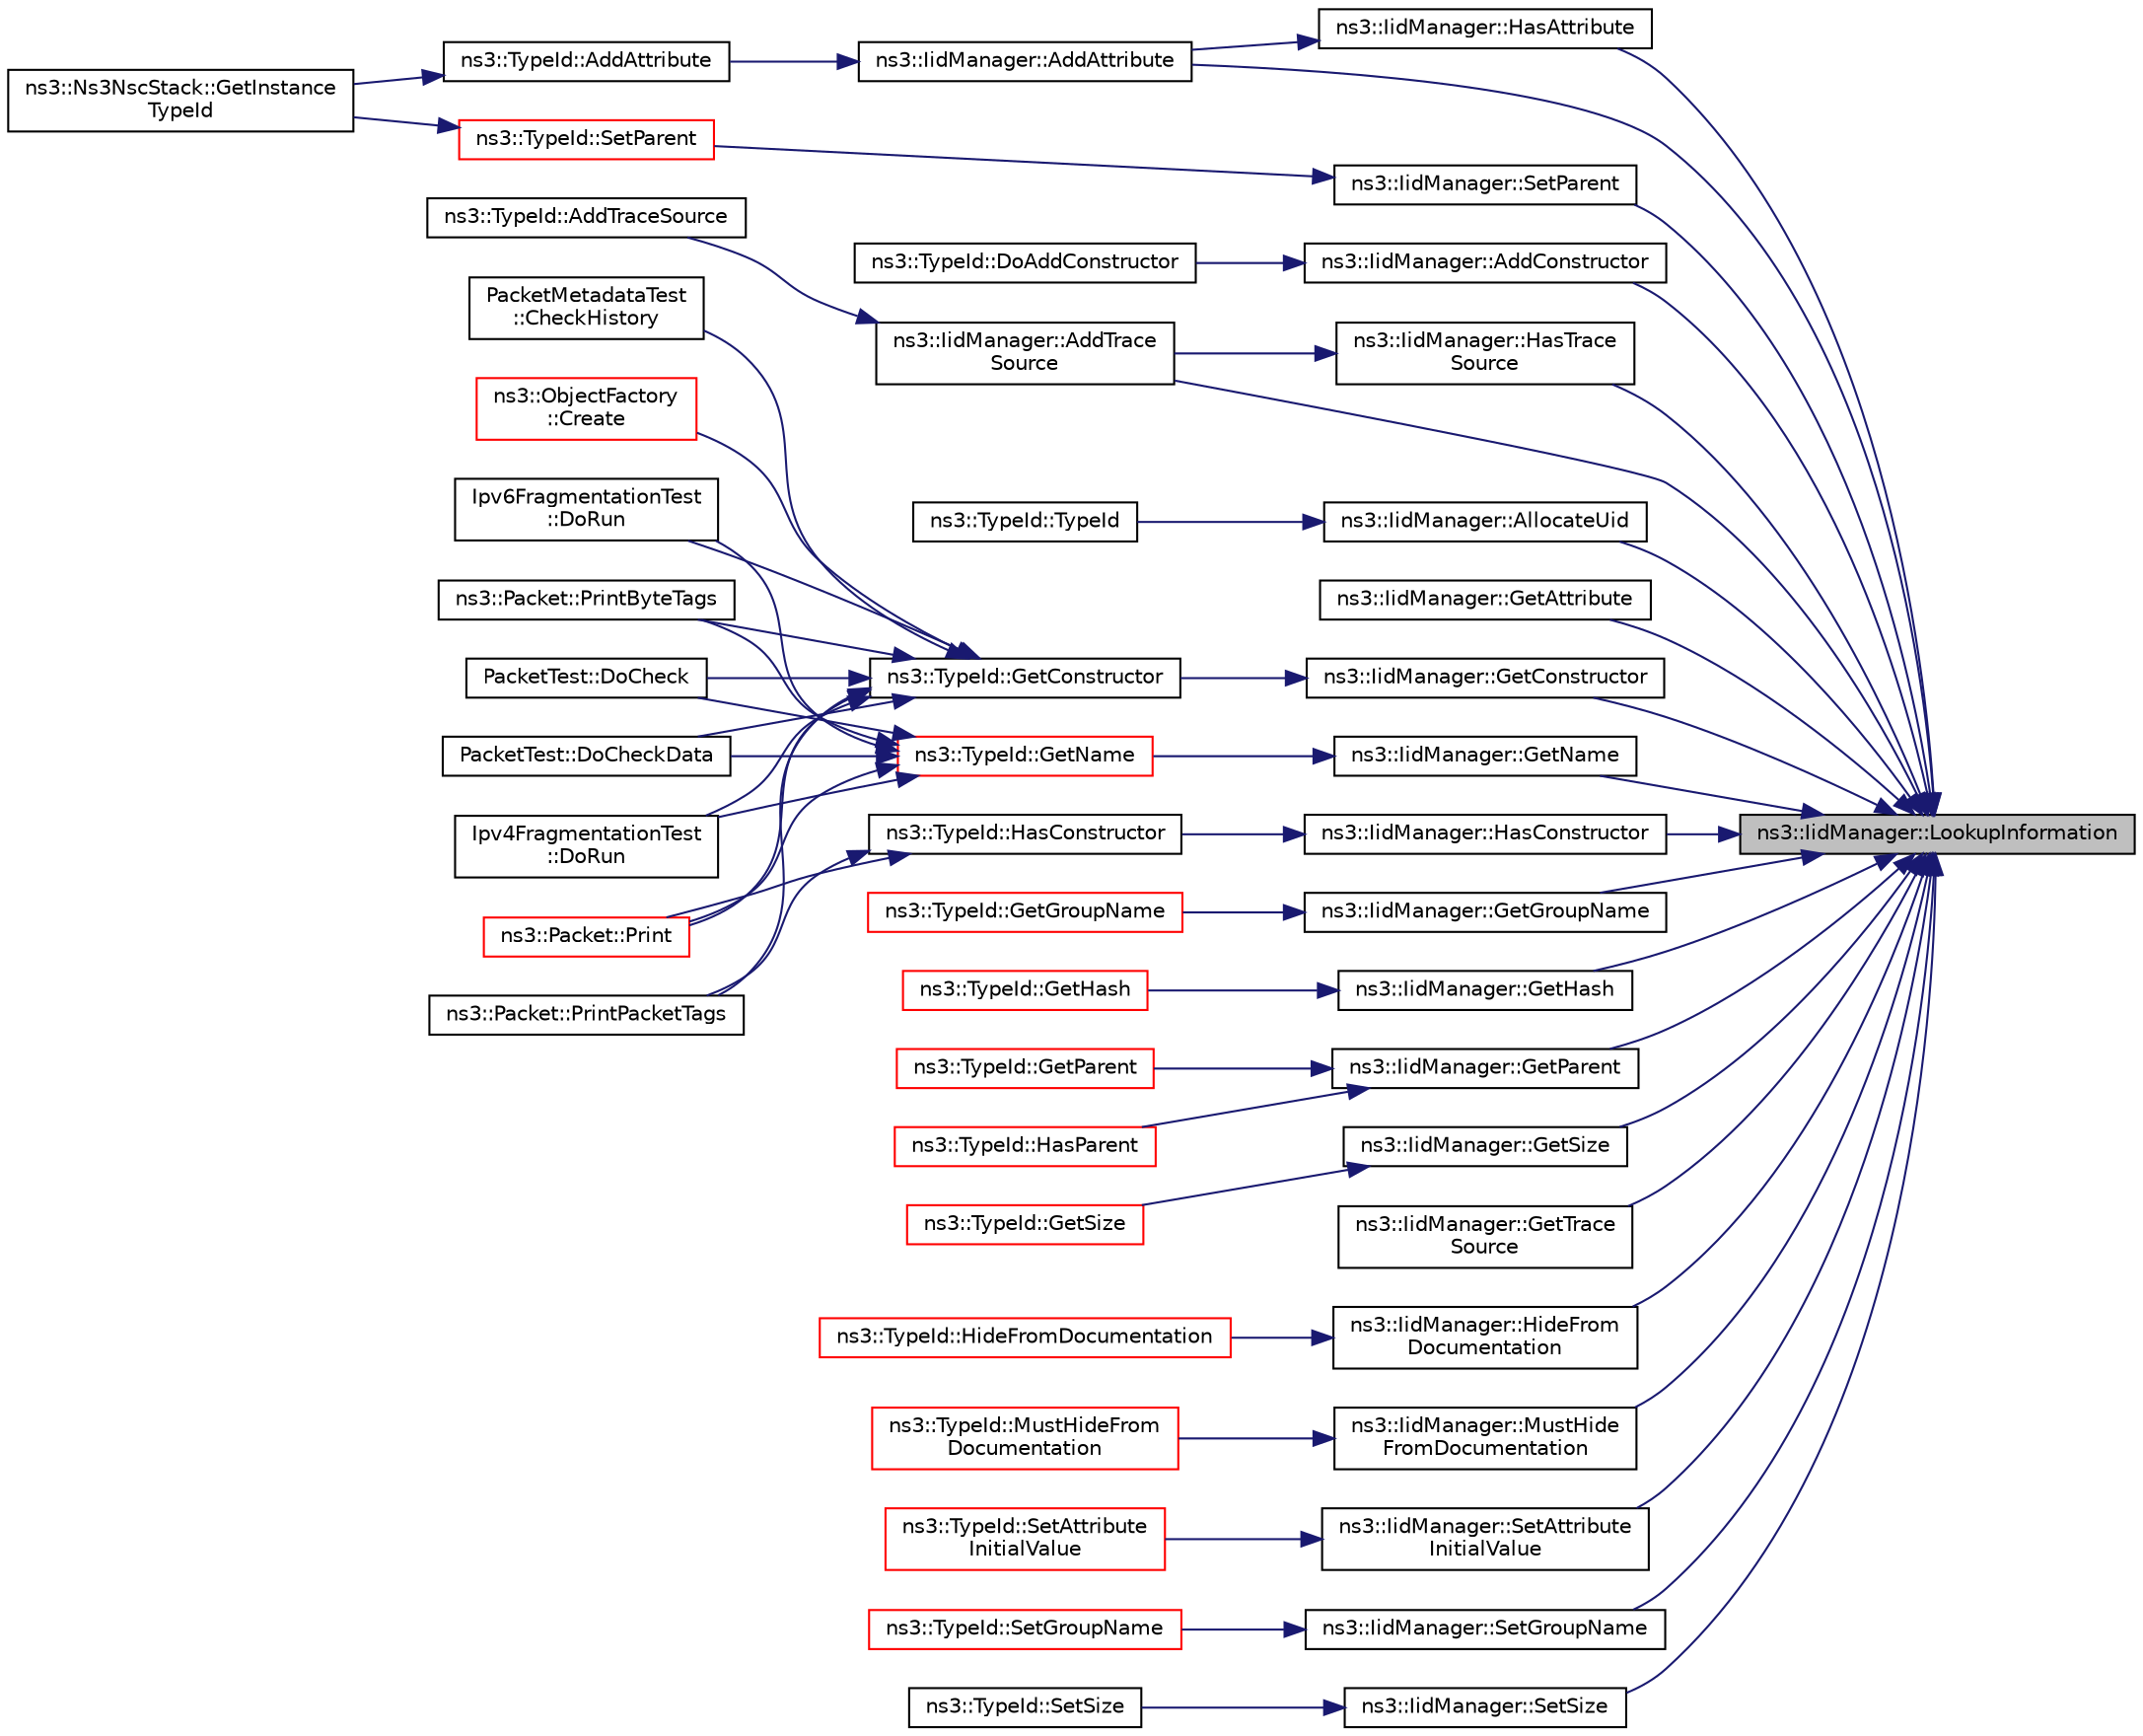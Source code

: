 digraph "ns3::IidManager::LookupInformation"
{
 // LATEX_PDF_SIZE
  edge [fontname="Helvetica",fontsize="10",labelfontname="Helvetica",labelfontsize="10"];
  node [fontname="Helvetica",fontsize="10",shape=record];
  rankdir="RL";
  Node1 [label="ns3::IidManager::LookupInformation",height=0.2,width=0.4,color="black", fillcolor="grey75", style="filled", fontcolor="black",tooltip="Retrieve the information record for a type."];
  Node1 -> Node2 [dir="back",color="midnightblue",fontsize="10",style="solid",fontname="Helvetica"];
  Node2 [label="ns3::IidManager::AddAttribute",height=0.2,width=0.4,color="black", fillcolor="white", style="filled",URL="$classns3_1_1_iid_manager.html#adc2f2efdd19361885c09082cca33454f",tooltip="Record a new attribute in a type id."];
  Node2 -> Node3 [dir="back",color="midnightblue",fontsize="10",style="solid",fontname="Helvetica"];
  Node3 [label="ns3::TypeId::AddAttribute",height=0.2,width=0.4,color="black", fillcolor="white", style="filled",URL="$classns3_1_1_type_id.html#ad991df734fa67dacec701fe35b58c83b",tooltip="Record in this TypeId the fact that a new attribute exists."];
  Node3 -> Node4 [dir="back",color="midnightblue",fontsize="10",style="solid",fontname="Helvetica"];
  Node4 [label="ns3::Ns3NscStack::GetInstance\lTypeId",height=0.2,width=0.4,color="black", fillcolor="white", style="filled",URL="$classns3_1_1_ns3_nsc_stack.html#a30539dfb514195745465a3db164caf81",tooltip="Get the most derived TypeId for this Object."];
  Node1 -> Node5 [dir="back",color="midnightblue",fontsize="10",style="solid",fontname="Helvetica"];
  Node5 [label="ns3::IidManager::AddConstructor",height=0.2,width=0.4,color="black", fillcolor="white", style="filled",URL="$classns3_1_1_iid_manager.html#a6073021a59ff1150ab155230c52c5b98",tooltip="Add a constructor Callback to this type id."];
  Node5 -> Node6 [dir="back",color="midnightblue",fontsize="10",style="solid",fontname="Helvetica"];
  Node6 [label="ns3::TypeId::DoAddConstructor",height=0.2,width=0.4,color="black", fillcolor="white", style="filled",URL="$classns3_1_1_type_id.html#aff073e36c2bf066811b30f6db69fe2ba",tooltip="Implementation for AddConstructor()."];
  Node1 -> Node7 [dir="back",color="midnightblue",fontsize="10",style="solid",fontname="Helvetica"];
  Node7 [label="ns3::IidManager::AddTrace\lSource",height=0.2,width=0.4,color="black", fillcolor="white", style="filled",URL="$classns3_1_1_iid_manager.html#af259066883724bcdd6f62a15596c1053",tooltip="Record a new TraceSource."];
  Node7 -> Node8 [dir="back",color="midnightblue",fontsize="10",style="solid",fontname="Helvetica"];
  Node8 [label="ns3::TypeId::AddTraceSource",height=0.2,width=0.4,color="black", fillcolor="white", style="filled",URL="$classns3_1_1_type_id.html#a2aaf2918009ddd0ca687b55b91f7a9b2",tooltip="Record a new TraceSource."];
  Node1 -> Node9 [dir="back",color="midnightblue",fontsize="10",style="solid",fontname="Helvetica"];
  Node9 [label="ns3::IidManager::AllocateUid",height=0.2,width=0.4,color="black", fillcolor="white", style="filled",URL="$classns3_1_1_iid_manager.html#adc03a8e984e092e5981e697818509233",tooltip="Create a new unique type id."];
  Node9 -> Node10 [dir="back",color="midnightblue",fontsize="10",style="solid",fontname="Helvetica"];
  Node10 [label="ns3::TypeId::TypeId",height=0.2,width=0.4,color="black", fillcolor="white", style="filled",URL="$classns3_1_1_type_id.html#afe8fa6bf1936d3ff19395f495bb0da61",tooltip="Constructor."];
  Node1 -> Node11 [dir="back",color="midnightblue",fontsize="10",style="solid",fontname="Helvetica"];
  Node11 [label="ns3::IidManager::GetAttribute",height=0.2,width=0.4,color="black", fillcolor="white", style="filled",URL="$classns3_1_1_iid_manager.html#a85f37eb6bcce6a93717fe05504e92692",tooltip="Get Attribute information by index."];
  Node1 -> Node12 [dir="back",color="midnightblue",fontsize="10",style="solid",fontname="Helvetica"];
  Node12 [label="ns3::IidManager::GetConstructor",height=0.2,width=0.4,color="black", fillcolor="white", style="filled",URL="$classns3_1_1_iid_manager.html#a5222ca2d43248c46812b39b993eb2e08",tooltip="Get the constructor Callback of a type id."];
  Node12 -> Node13 [dir="back",color="midnightblue",fontsize="10",style="solid",fontname="Helvetica"];
  Node13 [label="ns3::TypeId::GetConstructor",height=0.2,width=0.4,color="black", fillcolor="white", style="filled",URL="$classns3_1_1_type_id.html#a66b2628edf921fc88945ec8a8f3a1683",tooltip="Get the constructor callback."];
  Node13 -> Node14 [dir="back",color="midnightblue",fontsize="10",style="solid",fontname="Helvetica"];
  Node14 [label="PacketMetadataTest\l::CheckHistory",height=0.2,width=0.4,color="black", fillcolor="white", style="filled",URL="$class_packet_metadata_test.html#a22fae7ba6557ced42238625fc0ccc623",tooltip="Checks the packet header and trailer history."];
  Node13 -> Node15 [dir="back",color="midnightblue",fontsize="10",style="solid",fontname="Helvetica"];
  Node15 [label="ns3::ObjectFactory\l::Create",height=0.2,width=0.4,color="red", fillcolor="white", style="filled",URL="$classns3_1_1_object_factory.html#a52eda277f4aaab54266134ba48102ad7",tooltip="Create an Object instance of the configured TypeId."];
  Node13 -> Node2518 [dir="back",color="midnightblue",fontsize="10",style="solid",fontname="Helvetica"];
  Node2518 [label="PacketTest::DoCheck",height=0.2,width=0.4,color="black", fillcolor="white", style="filled",URL="$class_packet_test.html#a8bfedb5c3b60f014e305a87701e73797",tooltip="Checks the packet."];
  Node13 -> Node2519 [dir="back",color="midnightblue",fontsize="10",style="solid",fontname="Helvetica"];
  Node2519 [label="PacketTest::DoCheckData",height=0.2,width=0.4,color="black", fillcolor="white", style="filled",URL="$class_packet_test.html#a465a59af7738ee55076b0a10a66016b4",tooltip=" "];
  Node13 -> Node2462 [dir="back",color="midnightblue",fontsize="10",style="solid",fontname="Helvetica"];
  Node2462 [label="Ipv4FragmentationTest\l::DoRun",height=0.2,width=0.4,color="black", fillcolor="white", style="filled",URL="$class_ipv4_fragmentation_test.html#abe15a9d41a354bd95bf8c0b1622a54cb",tooltip="Implementation to actually run this TestCase."];
  Node13 -> Node767 [dir="back",color="midnightblue",fontsize="10",style="solid",fontname="Helvetica"];
  Node767 [label="Ipv6FragmentationTest\l::DoRun",height=0.2,width=0.4,color="black", fillcolor="white", style="filled",URL="$class_ipv6_fragmentation_test.html#a83bd2f74ceac188b83cfb604a90c7b7b",tooltip="Implementation to actually run this TestCase."];
  Node13 -> Node2520 [dir="back",color="midnightblue",fontsize="10",style="solid",fontname="Helvetica"];
  Node2520 [label="ns3::Packet::Print",height=0.2,width=0.4,color="red", fillcolor="white", style="filled",URL="$classns3_1_1_packet.html#ad25486a838ac04533c83ff600d84546f",tooltip="Print the packet contents."];
  Node13 -> Node2532 [dir="back",color="midnightblue",fontsize="10",style="solid",fontname="Helvetica"];
  Node2532 [label="ns3::Packet::PrintByteTags",height=0.2,width=0.4,color="black", fillcolor="white", style="filled",URL="$classns3_1_1_packet.html#a3c6a3e2089f1f970ddf7405fa6c9703d",tooltip="Iterate over the byte tags present in this packet, and invoke the Print method of each tag stored in ..."];
  Node13 -> Node2533 [dir="back",color="midnightblue",fontsize="10",style="solid",fontname="Helvetica"];
  Node2533 [label="ns3::Packet::PrintPacketTags",height=0.2,width=0.4,color="black", fillcolor="white", style="filled",URL="$classns3_1_1_packet.html#a8e8b15173e2ce3e2c4618d08baef57d6",tooltip="Print the list of packet tags."];
  Node1 -> Node2534 [dir="back",color="midnightblue",fontsize="10",style="solid",fontname="Helvetica"];
  Node2534 [label="ns3::IidManager::GetGroupName",height=0.2,width=0.4,color="black", fillcolor="white", style="filled",URL="$classns3_1_1_iid_manager.html#a47c8fffff67a31242bd3f0e3947e1c3a",tooltip="Get the group name of a type id."];
  Node2534 -> Node2535 [dir="back",color="midnightblue",fontsize="10",style="solid",fontname="Helvetica"];
  Node2535 [label="ns3::TypeId::GetGroupName",height=0.2,width=0.4,color="red", fillcolor="white", style="filled",URL="$classns3_1_1_type_id.html#a81107943f20ca7c4cfac19bf296d8ab0",tooltip="Get the group name."];
  Node1 -> Node2541 [dir="back",color="midnightblue",fontsize="10",style="solid",fontname="Helvetica"];
  Node2541 [label="ns3::IidManager::GetHash",height=0.2,width=0.4,color="black", fillcolor="white", style="filled",URL="$classns3_1_1_iid_manager.html#a17aee13f4530a7bcf47fb121fd881bd7",tooltip="Get the hash of a type id."];
  Node2541 -> Node2542 [dir="back",color="midnightblue",fontsize="10",style="solid",fontname="Helvetica"];
  Node2542 [label="ns3::TypeId::GetHash",height=0.2,width=0.4,color="red", fillcolor="white", style="filled",URL="$classns3_1_1_type_id.html#a63ce060ef99c60c739179973028a2b44",tooltip="Get the hash."];
  Node1 -> Node2550 [dir="back",color="midnightblue",fontsize="10",style="solid",fontname="Helvetica"];
  Node2550 [label="ns3::IidManager::GetName",height=0.2,width=0.4,color="black", fillcolor="white", style="filled",URL="$classns3_1_1_iid_manager.html#a6658aaa8120efd885e98addb76a6f1d4",tooltip="Get the name of a type id."];
  Node2550 -> Node2551 [dir="back",color="midnightblue",fontsize="10",style="solid",fontname="Helvetica"];
  Node2551 [label="ns3::TypeId::GetName",height=0.2,width=0.4,color="red", fillcolor="white", style="filled",URL="$classns3_1_1_type_id.html#abc4965475a579c2afdc668d7a7d58374",tooltip="Get the name."];
  Node2551 -> Node2518 [dir="back",color="midnightblue",fontsize="10",style="solid",fontname="Helvetica"];
  Node2551 -> Node2519 [dir="back",color="midnightblue",fontsize="10",style="solid",fontname="Helvetica"];
  Node2551 -> Node2462 [dir="back",color="midnightblue",fontsize="10",style="solid",fontname="Helvetica"];
  Node2551 -> Node767 [dir="back",color="midnightblue",fontsize="10",style="solid",fontname="Helvetica"];
  Node2551 -> Node2520 [dir="back",color="midnightblue",fontsize="10",style="solid",fontname="Helvetica"];
  Node2551 -> Node2532 [dir="back",color="midnightblue",fontsize="10",style="solid",fontname="Helvetica"];
  Node1 -> Node3214 [dir="back",color="midnightblue",fontsize="10",style="solid",fontname="Helvetica"];
  Node3214 [label="ns3::IidManager::GetParent",height=0.2,width=0.4,color="black", fillcolor="white", style="filled",URL="$classns3_1_1_iid_manager.html#a26a0cf5d08e0e9d8ad1128b77599b1f5",tooltip="Get the parent of a type id."];
  Node3214 -> Node3215 [dir="back",color="midnightblue",fontsize="10",style="solid",fontname="Helvetica"];
  Node3215 [label="ns3::TypeId::GetParent",height=0.2,width=0.4,color="red", fillcolor="white", style="filled",URL="$classns3_1_1_type_id.html#ab84f81aee52154af39a8668b59c89d63",tooltip="Get the parent of this TypeId."];
  Node3214 -> Node3501 [dir="back",color="midnightblue",fontsize="10",style="solid",fontname="Helvetica"];
  Node3501 [label="ns3::TypeId::HasParent",height=0.2,width=0.4,color="red", fillcolor="white", style="filled",URL="$classns3_1_1_type_id.html#a25f587c45893d5b46298875df043c1d4",tooltip="Check if this TypeId has a parent."];
  Node1 -> Node3502 [dir="back",color="midnightblue",fontsize="10",style="solid",fontname="Helvetica"];
  Node3502 [label="ns3::IidManager::GetSize",height=0.2,width=0.4,color="black", fillcolor="white", style="filled",URL="$classns3_1_1_iid_manager.html#a7be8e95f92b756c0569374bd6402c0e0",tooltip="Get the size of a type id."];
  Node3502 -> Node3503 [dir="back",color="midnightblue",fontsize="10",style="solid",fontname="Helvetica"];
  Node3503 [label="ns3::TypeId::GetSize",height=0.2,width=0.4,color="red", fillcolor="white", style="filled",URL="$classns3_1_1_type_id.html#ac3188014d77229d3b8ee2788b340e37e",tooltip="Get the size of this object."];
  Node1 -> Node3505 [dir="back",color="midnightblue",fontsize="10",style="solid",fontname="Helvetica"];
  Node3505 [label="ns3::IidManager::GetTrace\lSource",height=0.2,width=0.4,color="black", fillcolor="white", style="filled",URL="$classns3_1_1_iid_manager.html#a594d0aaccb1c718171e2fd6bcb680333",tooltip="Get the trace source by index."];
  Node1 -> Node3506 [dir="back",color="midnightblue",fontsize="10",style="solid",fontname="Helvetica"];
  Node3506 [label="ns3::IidManager::HasAttribute",height=0.2,width=0.4,color="black", fillcolor="white", style="filled",URL="$classns3_1_1_iid_manager.html#aa6ce275dd09bdd19ea6eb3373b4ccc98",tooltip="Check if a type id has a given Attribute."];
  Node3506 -> Node2 [dir="back",color="midnightblue",fontsize="10",style="solid",fontname="Helvetica"];
  Node1 -> Node3507 [dir="back",color="midnightblue",fontsize="10",style="solid",fontname="Helvetica"];
  Node3507 [label="ns3::IidManager::HasConstructor",height=0.2,width=0.4,color="black", fillcolor="white", style="filled",URL="$classns3_1_1_iid_manager.html#aa4ee160398e4a1ff5de4324403e76f97",tooltip="Check if a type id has a constructor Callback."];
  Node3507 -> Node3508 [dir="back",color="midnightblue",fontsize="10",style="solid",fontname="Helvetica"];
  Node3508 [label="ns3::TypeId::HasConstructor",height=0.2,width=0.4,color="black", fillcolor="white", style="filled",URL="$classns3_1_1_type_id.html#a8d9eb9e6aafcb05908fdb0694ca9f839",tooltip="Check if this TypeId has a constructor."];
  Node3508 -> Node2520 [dir="back",color="midnightblue",fontsize="10",style="solid",fontname="Helvetica"];
  Node3508 -> Node2533 [dir="back",color="midnightblue",fontsize="10",style="solid",fontname="Helvetica"];
  Node1 -> Node3509 [dir="back",color="midnightblue",fontsize="10",style="solid",fontname="Helvetica"];
  Node3509 [label="ns3::IidManager::HasTrace\lSource",height=0.2,width=0.4,color="black", fillcolor="white", style="filled",URL="$classns3_1_1_iid_manager.html#a485d3d45a86d50e35c464672db397734",tooltip="Check if a type id has a given TraceSource."];
  Node3509 -> Node7 [dir="back",color="midnightblue",fontsize="10",style="solid",fontname="Helvetica"];
  Node1 -> Node3510 [dir="back",color="midnightblue",fontsize="10",style="solid",fontname="Helvetica"];
  Node3510 [label="ns3::IidManager::HideFrom\lDocumentation",height=0.2,width=0.4,color="black", fillcolor="white", style="filled",URL="$classns3_1_1_iid_manager.html#a62df70ccf35b9bfe34c5bc4af70d7e9d",tooltip="Mark this type id to be excluded from documentation."];
  Node3510 -> Node3511 [dir="back",color="midnightblue",fontsize="10",style="solid",fontname="Helvetica"];
  Node3511 [label="ns3::TypeId::HideFromDocumentation",height=0.2,width=0.4,color="red", fillcolor="white", style="filled",URL="$classns3_1_1_type_id.html#aa77c94c80d8c942a0da0db2de637fc14",tooltip="Hide this TypeId from documentation."];
  Node1 -> Node3514 [dir="back",color="midnightblue",fontsize="10",style="solid",fontname="Helvetica"];
  Node3514 [label="ns3::IidManager::MustHide\lFromDocumentation",height=0.2,width=0.4,color="black", fillcolor="white", style="filled",URL="$classns3_1_1_iid_manager.html#a9772aa444f5b46bccb01fcfa18598bdf",tooltip="Check if this TypeId should not be listed in documentation."];
  Node3514 -> Node3515 [dir="back",color="midnightblue",fontsize="10",style="solid",fontname="Helvetica"];
  Node3515 [label="ns3::TypeId::MustHideFrom\lDocumentation",height=0.2,width=0.4,color="red", fillcolor="white", style="filled",URL="$classns3_1_1_type_id.html#aa88c1d464ac97480b2c79e76d3d5c46f",tooltip="Check if this TypeId should not be listed in documentation."];
  Node1 -> Node3516 [dir="back",color="midnightblue",fontsize="10",style="solid",fontname="Helvetica"];
  Node3516 [label="ns3::IidManager::SetAttribute\lInitialValue",height=0.2,width=0.4,color="black", fillcolor="white", style="filled",URL="$classns3_1_1_iid_manager.html#a342b1e699a83fa8f14c7b3cc0409c199",tooltip="Set the initial value of an Attribute."];
  Node3516 -> Node3517 [dir="back",color="midnightblue",fontsize="10",style="solid",fontname="Helvetica"];
  Node3517 [label="ns3::TypeId::SetAttribute\lInitialValue",height=0.2,width=0.4,color="red", fillcolor="white", style="filled",URL="$classns3_1_1_type_id.html#a089c146e3e0a805304bee18c976556d7",tooltip="Set the initial value of an Attribute."];
  Node1 -> Node3564 [dir="back",color="midnightblue",fontsize="10",style="solid",fontname="Helvetica"];
  Node3564 [label="ns3::IidManager::SetGroupName",height=0.2,width=0.4,color="black", fillcolor="white", style="filled",URL="$classns3_1_1_iid_manager.html#a3bc08ad1c8a26224153caacd2def37de",tooltip="Set the group name of a type id."];
  Node3564 -> Node3565 [dir="back",color="midnightblue",fontsize="10",style="solid",fontname="Helvetica"];
  Node3565 [label="ns3::TypeId::SetGroupName",height=0.2,width=0.4,color="red", fillcolor="white", style="filled",URL="$classns3_1_1_type_id.html#a87ab97caba5bbbd080b4490576f8bb40",tooltip="Set the group name."];
  Node1 -> Node3568 [dir="back",color="midnightblue",fontsize="10",style="solid",fontname="Helvetica"];
  Node3568 [label="ns3::IidManager::SetParent",height=0.2,width=0.4,color="black", fillcolor="white", style="filled",URL="$classns3_1_1_iid_manager.html#a4042931260554c907699367b6811426f",tooltip="Set the parent of a type id."];
  Node3568 -> Node3569 [dir="back",color="midnightblue",fontsize="10",style="solid",fontname="Helvetica"];
  Node3569 [label="ns3::TypeId::SetParent",height=0.2,width=0.4,color="red", fillcolor="white", style="filled",URL="$classns3_1_1_type_id.html#abaaca67ab7d2471067e7c275df0f7309",tooltip="Set the parent TypeId."];
  Node3569 -> Node4 [dir="back",color="midnightblue",fontsize="10",style="solid",fontname="Helvetica"];
  Node1 -> Node4594 [dir="back",color="midnightblue",fontsize="10",style="solid",fontname="Helvetica"];
  Node4594 [label="ns3::IidManager::SetSize",height=0.2,width=0.4,color="black", fillcolor="white", style="filled",URL="$classns3_1_1_iid_manager.html#a4366ed02599a7f47b8065667f6411c3a",tooltip="Set the size of the object class referred to by this id."];
  Node4594 -> Node4595 [dir="back",color="midnightblue",fontsize="10",style="solid",fontname="Helvetica"];
  Node4595 [label="ns3::TypeId::SetSize",height=0.2,width=0.4,color="black", fillcolor="white", style="filled",URL="$classns3_1_1_type_id.html#a1a3e9f4b3c822ec5450d7b44202f0dda",tooltip="Set the size of this type."];
}

